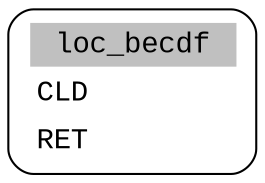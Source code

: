digraph asm_graph {
1941 [
shape="Mrecord" fontname="Courier New"label =<<table border="0" cellborder="0" cellpadding="3"><tr><td align="center" colspan="2" bgcolor="grey">loc_becdf</td></tr><tr><td align="left">CLD        </td></tr><tr><td align="left">RET        </td></tr></table>> ];
}